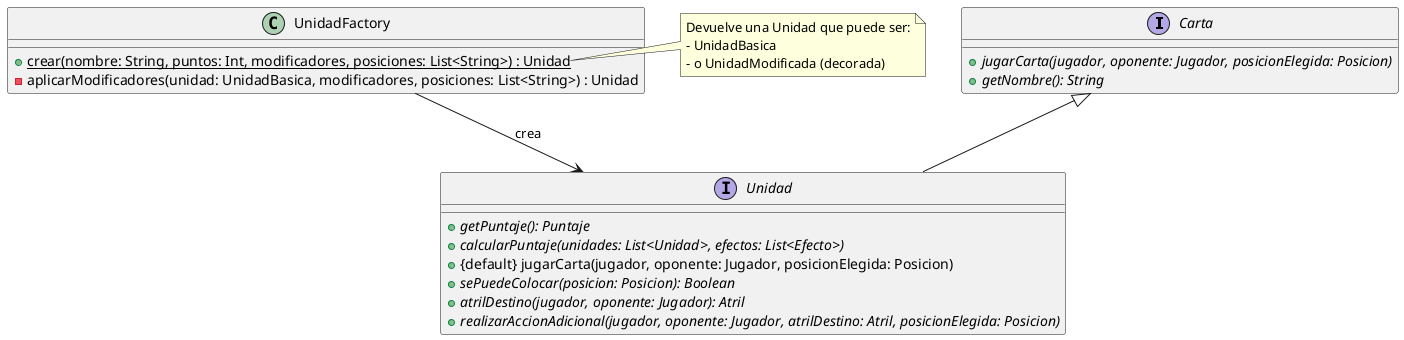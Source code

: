 @startuml

interface Carta {
  + {abstract} jugarCarta(jugador, oponente: Jugador, posicionElegida: Posicion)
  + {abstract} getNombre(): String
}

Carta <|-- Unidad

interface Unidad {
  + {abstract} getPuntaje(): Puntaje
  + {abstract} calcularPuntaje(unidades: List<Unidad>, efectos: List<Efecto>)
  + {default} jugarCarta(jugador, oponente: Jugador, posicionElegida: Posicion)
  + {abstract} sePuedeColocar(posicion: Posicion): Boolean
  + {abstract} atrilDestino(jugador, oponente: Jugador): Atril
  + {abstract} realizarAccionAdicional(jugador, oponente: Jugador, atrilDestino: Atril, posicionElegida: Posicion)
}

class UnidadFactory {
  + {static} crear(nombre: String, puntos: Int, modificadores, posiciones: List<String>) : Unidad
  - aplicarModificadores(unidad: UnidadBasica, modificadores, posiciones: List<String>) : Unidad
}

UnidadFactory --> Unidad : crea

note right of UnidadFactory::crear
  Devuelve una Unidad que puede ser:
  - UnidadBasica
  - o UnidadModificada (decorada)
end note

@enduml
